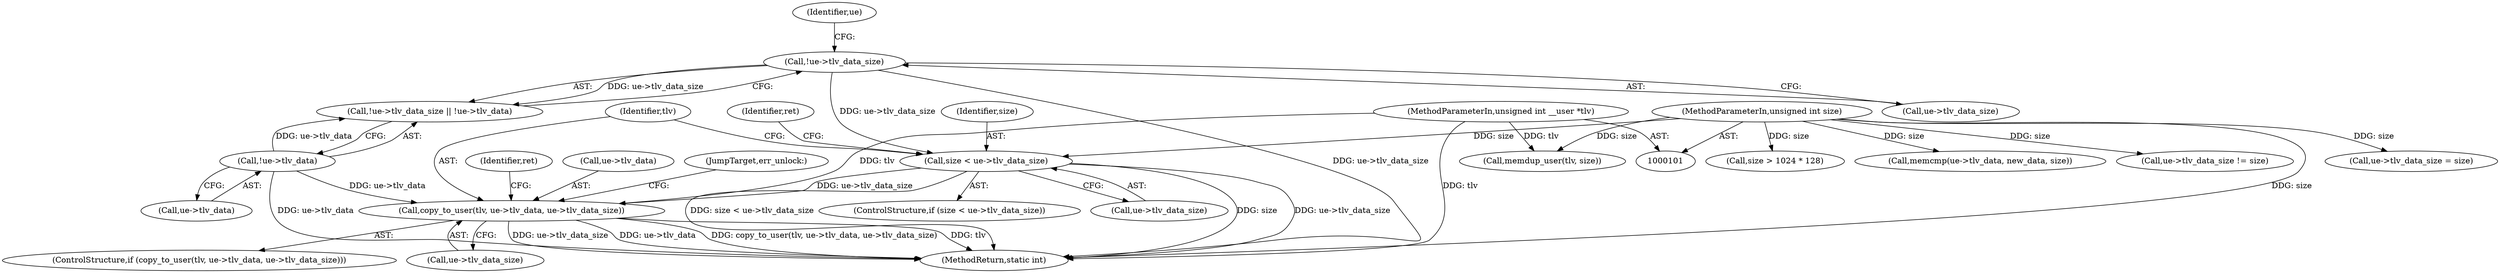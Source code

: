 digraph "0_linux_07f4d9d74a04aa7c72c5dae0ef97565f28f17b92_2@API" {
"1000231" [label="(Call,copy_to_user(tlv, ue->tlv_data, ue->tlv_data_size))"];
"1000105" [label="(MethodParameterIn,unsigned int __user *tlv)"];
"1000208" [label="(Call,!ue->tlv_data)"];
"1000219" [label="(Call,size < ue->tlv_data_size)"];
"1000104" [label="(MethodParameterIn,unsigned int size)"];
"1000204" [label="(Call,!ue->tlv_data_size)"];
"1000243" [label="(JumpTarget,err_unlock:)"];
"1000220" [label="(Identifier,size)"];
"1000221" [label="(Call,ue->tlv_data_size)"];
"1000257" [label="(MethodReturn,static int)"];
"1000232" [label="(Identifier,tlv)"];
"1000177" [label="(Call,ue->tlv_data_size = size)"];
"1000205" [label="(Call,ue->tlv_data_size)"];
"1000104" [label="(MethodParameterIn,unsigned int size)"];
"1000204" [label="(Call,!ue->tlv_data_size)"];
"1000210" [label="(Identifier,ue)"];
"1000219" [label="(Call,size < ue->tlv_data_size)"];
"1000203" [label="(Call,!ue->tlv_data_size || !ue->tlv_data)"];
"1000230" [label="(ControlStructure,if (copy_to_user(tlv, ue->tlv_data, ue->tlv_data_size)))"];
"1000124" [label="(Call,size > 1024 * 128)"];
"1000240" [label="(Identifier,ret)"];
"1000162" [label="(Call,memcmp(ue->tlv_data, new_data, size))"];
"1000233" [label="(Call,ue->tlv_data)"];
"1000226" [label="(Identifier,ret)"];
"1000134" [label="(Call,memdup_user(tlv, size))"];
"1000152" [label="(Call,ue->tlv_data_size != size)"];
"1000231" [label="(Call,copy_to_user(tlv, ue->tlv_data, ue->tlv_data_size))"];
"1000218" [label="(ControlStructure,if (size < ue->tlv_data_size))"];
"1000209" [label="(Call,ue->tlv_data)"];
"1000105" [label="(MethodParameterIn,unsigned int __user *tlv)"];
"1000208" [label="(Call,!ue->tlv_data)"];
"1000236" [label="(Call,ue->tlv_data_size)"];
"1000231" -> "1000230"  [label="AST: "];
"1000231" -> "1000236"  [label="CFG: "];
"1000232" -> "1000231"  [label="AST: "];
"1000233" -> "1000231"  [label="AST: "];
"1000236" -> "1000231"  [label="AST: "];
"1000240" -> "1000231"  [label="CFG: "];
"1000243" -> "1000231"  [label="CFG: "];
"1000231" -> "1000257"  [label="DDG: copy_to_user(tlv, ue->tlv_data, ue->tlv_data_size)"];
"1000231" -> "1000257"  [label="DDG: tlv"];
"1000231" -> "1000257"  [label="DDG: ue->tlv_data_size"];
"1000231" -> "1000257"  [label="DDG: ue->tlv_data"];
"1000105" -> "1000231"  [label="DDG: tlv"];
"1000208" -> "1000231"  [label="DDG: ue->tlv_data"];
"1000219" -> "1000231"  [label="DDG: ue->tlv_data_size"];
"1000105" -> "1000101"  [label="AST: "];
"1000105" -> "1000257"  [label="DDG: tlv"];
"1000105" -> "1000134"  [label="DDG: tlv"];
"1000208" -> "1000203"  [label="AST: "];
"1000208" -> "1000209"  [label="CFG: "];
"1000209" -> "1000208"  [label="AST: "];
"1000203" -> "1000208"  [label="CFG: "];
"1000208" -> "1000257"  [label="DDG: ue->tlv_data"];
"1000208" -> "1000203"  [label="DDG: ue->tlv_data"];
"1000219" -> "1000218"  [label="AST: "];
"1000219" -> "1000221"  [label="CFG: "];
"1000220" -> "1000219"  [label="AST: "];
"1000221" -> "1000219"  [label="AST: "];
"1000226" -> "1000219"  [label="CFG: "];
"1000232" -> "1000219"  [label="CFG: "];
"1000219" -> "1000257"  [label="DDG: ue->tlv_data_size"];
"1000219" -> "1000257"  [label="DDG: size < ue->tlv_data_size"];
"1000219" -> "1000257"  [label="DDG: size"];
"1000104" -> "1000219"  [label="DDG: size"];
"1000204" -> "1000219"  [label="DDG: ue->tlv_data_size"];
"1000104" -> "1000101"  [label="AST: "];
"1000104" -> "1000257"  [label="DDG: size"];
"1000104" -> "1000124"  [label="DDG: size"];
"1000104" -> "1000134"  [label="DDG: size"];
"1000104" -> "1000152"  [label="DDG: size"];
"1000104" -> "1000162"  [label="DDG: size"];
"1000104" -> "1000177"  [label="DDG: size"];
"1000204" -> "1000203"  [label="AST: "];
"1000204" -> "1000205"  [label="CFG: "];
"1000205" -> "1000204"  [label="AST: "];
"1000210" -> "1000204"  [label="CFG: "];
"1000203" -> "1000204"  [label="CFG: "];
"1000204" -> "1000257"  [label="DDG: ue->tlv_data_size"];
"1000204" -> "1000203"  [label="DDG: ue->tlv_data_size"];
}
